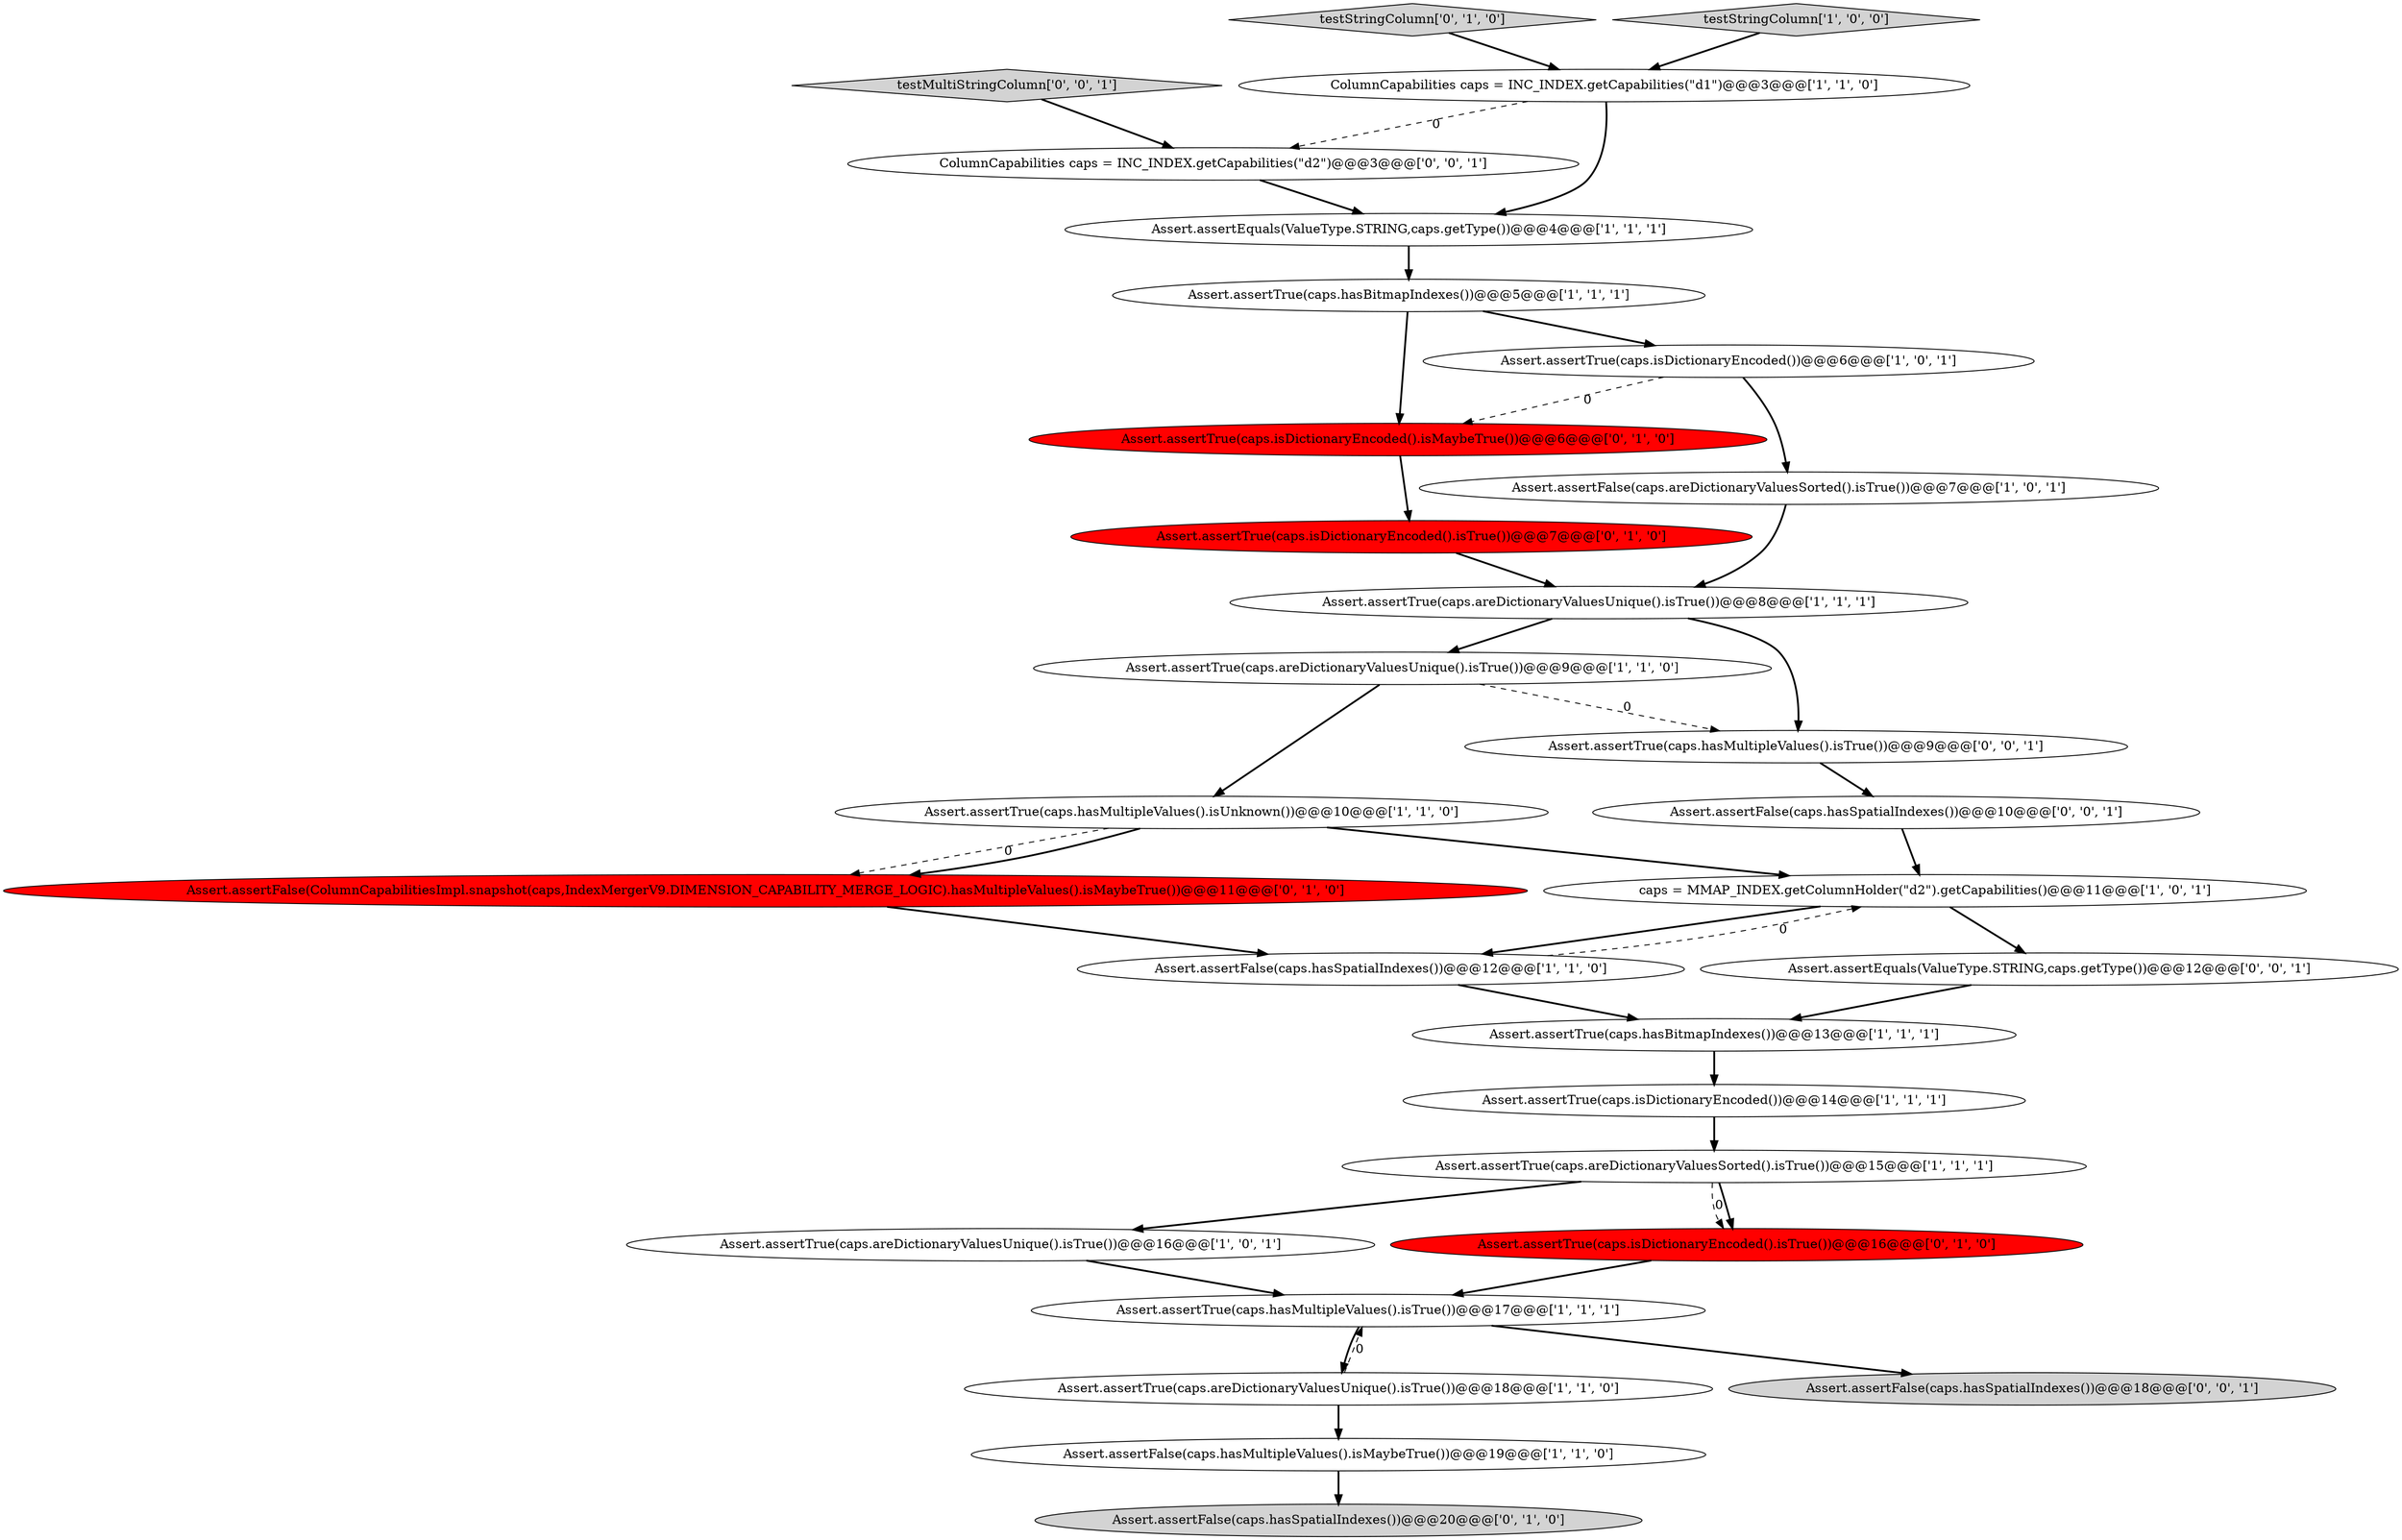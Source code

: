 digraph {
5 [style = filled, label = "Assert.assertTrue(caps.areDictionaryValuesUnique().isTrue())@@@9@@@['1', '1', '0']", fillcolor = white, shape = ellipse image = "AAA0AAABBB1BBB"];
27 [style = filled, label = "Assert.assertFalse(caps.hasSpatialIndexes())@@@10@@@['0', '0', '1']", fillcolor = white, shape = ellipse image = "AAA0AAABBB3BBB"];
12 [style = filled, label = "Assert.assertTrue(caps.hasBitmapIndexes())@@@5@@@['1', '1', '1']", fillcolor = white, shape = ellipse image = "AAA0AAABBB1BBB"];
23 [style = filled, label = "Assert.assertTrue(caps.isDictionaryEncoded().isMaybeTrue())@@@6@@@['0', '1', '0']", fillcolor = red, shape = ellipse image = "AAA1AAABBB2BBB"];
24 [style = filled, label = "Assert.assertEquals(ValueType.STRING,caps.getType())@@@12@@@['0', '0', '1']", fillcolor = white, shape = ellipse image = "AAA0AAABBB3BBB"];
4 [style = filled, label = "Assert.assertTrue(caps.areDictionaryValuesUnique().isTrue())@@@8@@@['1', '1', '1']", fillcolor = white, shape = ellipse image = "AAA0AAABBB1BBB"];
29 [style = filled, label = "ColumnCapabilities caps = INC_INDEX.getCapabilities(\"d2\")@@@3@@@['0', '0', '1']", fillcolor = white, shape = ellipse image = "AAA0AAABBB3BBB"];
22 [style = filled, label = "Assert.assertFalse(caps.hasSpatialIndexes())@@@20@@@['0', '1', '0']", fillcolor = lightgray, shape = ellipse image = "AAA0AAABBB2BBB"];
14 [style = filled, label = "Assert.assertTrue(caps.areDictionaryValuesUnique().isTrue())@@@16@@@['1', '0', '1']", fillcolor = white, shape = ellipse image = "AAA0AAABBB1BBB"];
10 [style = filled, label = "caps = MMAP_INDEX.getColumnHolder(\"d2\").getCapabilities()@@@11@@@['1', '0', '1']", fillcolor = white, shape = ellipse image = "AAA0AAABBB1BBB"];
17 [style = filled, label = "Assert.assertFalse(caps.hasMultipleValues().isMaybeTrue())@@@19@@@['1', '1', '0']", fillcolor = white, shape = ellipse image = "AAA0AAABBB1BBB"];
19 [style = filled, label = "Assert.assertTrue(caps.isDictionaryEncoded().isTrue())@@@16@@@['0', '1', '0']", fillcolor = red, shape = ellipse image = "AAA1AAABBB2BBB"];
28 [style = filled, label = "testMultiStringColumn['0', '0', '1']", fillcolor = lightgray, shape = diamond image = "AAA0AAABBB3BBB"];
7 [style = filled, label = "Assert.assertTrue(caps.areDictionaryValuesUnique().isTrue())@@@18@@@['1', '1', '0']", fillcolor = white, shape = ellipse image = "AAA0AAABBB1BBB"];
1 [style = filled, label = "Assert.assertTrue(caps.isDictionaryEncoded())@@@14@@@['1', '1', '1']", fillcolor = white, shape = ellipse image = "AAA0AAABBB1BBB"];
13 [style = filled, label = "Assert.assertTrue(caps.hasMultipleValues().isUnknown())@@@10@@@['1', '1', '0']", fillcolor = white, shape = ellipse image = "AAA0AAABBB1BBB"];
3 [style = filled, label = "Assert.assertTrue(caps.areDictionaryValuesSorted().isTrue())@@@15@@@['1', '1', '1']", fillcolor = white, shape = ellipse image = "AAA0AAABBB1BBB"];
21 [style = filled, label = "testStringColumn['0', '1', '0']", fillcolor = lightgray, shape = diamond image = "AAA0AAABBB2BBB"];
18 [style = filled, label = "Assert.assertFalse(ColumnCapabilitiesImpl.snapshot(caps,IndexMergerV9.DIMENSION_CAPABILITY_MERGE_LOGIC).hasMultipleValues().isMaybeTrue())@@@11@@@['0', '1', '0']", fillcolor = red, shape = ellipse image = "AAA1AAABBB2BBB"];
8 [style = filled, label = "testStringColumn['1', '0', '0']", fillcolor = lightgray, shape = diamond image = "AAA0AAABBB1BBB"];
25 [style = filled, label = "Assert.assertTrue(caps.hasMultipleValues().isTrue())@@@9@@@['0', '0', '1']", fillcolor = white, shape = ellipse image = "AAA0AAABBB3BBB"];
6 [style = filled, label = "ColumnCapabilities caps = INC_INDEX.getCapabilities(\"d1\")@@@3@@@['1', '1', '0']", fillcolor = white, shape = ellipse image = "AAA0AAABBB1BBB"];
15 [style = filled, label = "Assert.assertTrue(caps.hasBitmapIndexes())@@@13@@@['1', '1', '1']", fillcolor = white, shape = ellipse image = "AAA0AAABBB1BBB"];
26 [style = filled, label = "Assert.assertFalse(caps.hasSpatialIndexes())@@@18@@@['0', '0', '1']", fillcolor = lightgray, shape = ellipse image = "AAA0AAABBB3BBB"];
2 [style = filled, label = "Assert.assertFalse(caps.areDictionaryValuesSorted().isTrue())@@@7@@@['1', '0', '1']", fillcolor = white, shape = ellipse image = "AAA0AAABBB1BBB"];
9 [style = filled, label = "Assert.assertFalse(caps.hasSpatialIndexes())@@@12@@@['1', '1', '0']", fillcolor = white, shape = ellipse image = "AAA0AAABBB1BBB"];
16 [style = filled, label = "Assert.assertTrue(caps.hasMultipleValues().isTrue())@@@17@@@['1', '1', '1']", fillcolor = white, shape = ellipse image = "AAA0AAABBB1BBB"];
20 [style = filled, label = "Assert.assertTrue(caps.isDictionaryEncoded().isTrue())@@@7@@@['0', '1', '0']", fillcolor = red, shape = ellipse image = "AAA1AAABBB2BBB"];
0 [style = filled, label = "Assert.assertTrue(caps.isDictionaryEncoded())@@@6@@@['1', '0', '1']", fillcolor = white, shape = ellipse image = "AAA0AAABBB1BBB"];
11 [style = filled, label = "Assert.assertEquals(ValueType.STRING,caps.getType())@@@4@@@['1', '1', '1']", fillcolor = white, shape = ellipse image = "AAA0AAABBB1BBB"];
14->16 [style = bold, label=""];
13->10 [style = bold, label=""];
28->29 [style = bold, label=""];
23->20 [style = bold, label=""];
9->10 [style = dashed, label="0"];
7->17 [style = bold, label=""];
4->25 [style = bold, label=""];
21->6 [style = bold, label=""];
24->15 [style = bold, label=""];
7->16 [style = dashed, label="0"];
10->24 [style = bold, label=""];
0->23 [style = dashed, label="0"];
3->14 [style = bold, label=""];
0->2 [style = bold, label=""];
16->7 [style = bold, label=""];
1->3 [style = bold, label=""];
16->26 [style = bold, label=""];
11->12 [style = bold, label=""];
8->6 [style = bold, label=""];
5->25 [style = dashed, label="0"];
17->22 [style = bold, label=""];
12->0 [style = bold, label=""];
2->4 [style = bold, label=""];
20->4 [style = bold, label=""];
19->16 [style = bold, label=""];
3->19 [style = dashed, label="0"];
25->27 [style = bold, label=""];
6->29 [style = dashed, label="0"];
3->19 [style = bold, label=""];
9->15 [style = bold, label=""];
6->11 [style = bold, label=""];
5->13 [style = bold, label=""];
27->10 [style = bold, label=""];
18->9 [style = bold, label=""];
10->9 [style = bold, label=""];
12->23 [style = bold, label=""];
13->18 [style = dashed, label="0"];
4->5 [style = bold, label=""];
29->11 [style = bold, label=""];
13->18 [style = bold, label=""];
15->1 [style = bold, label=""];
}
